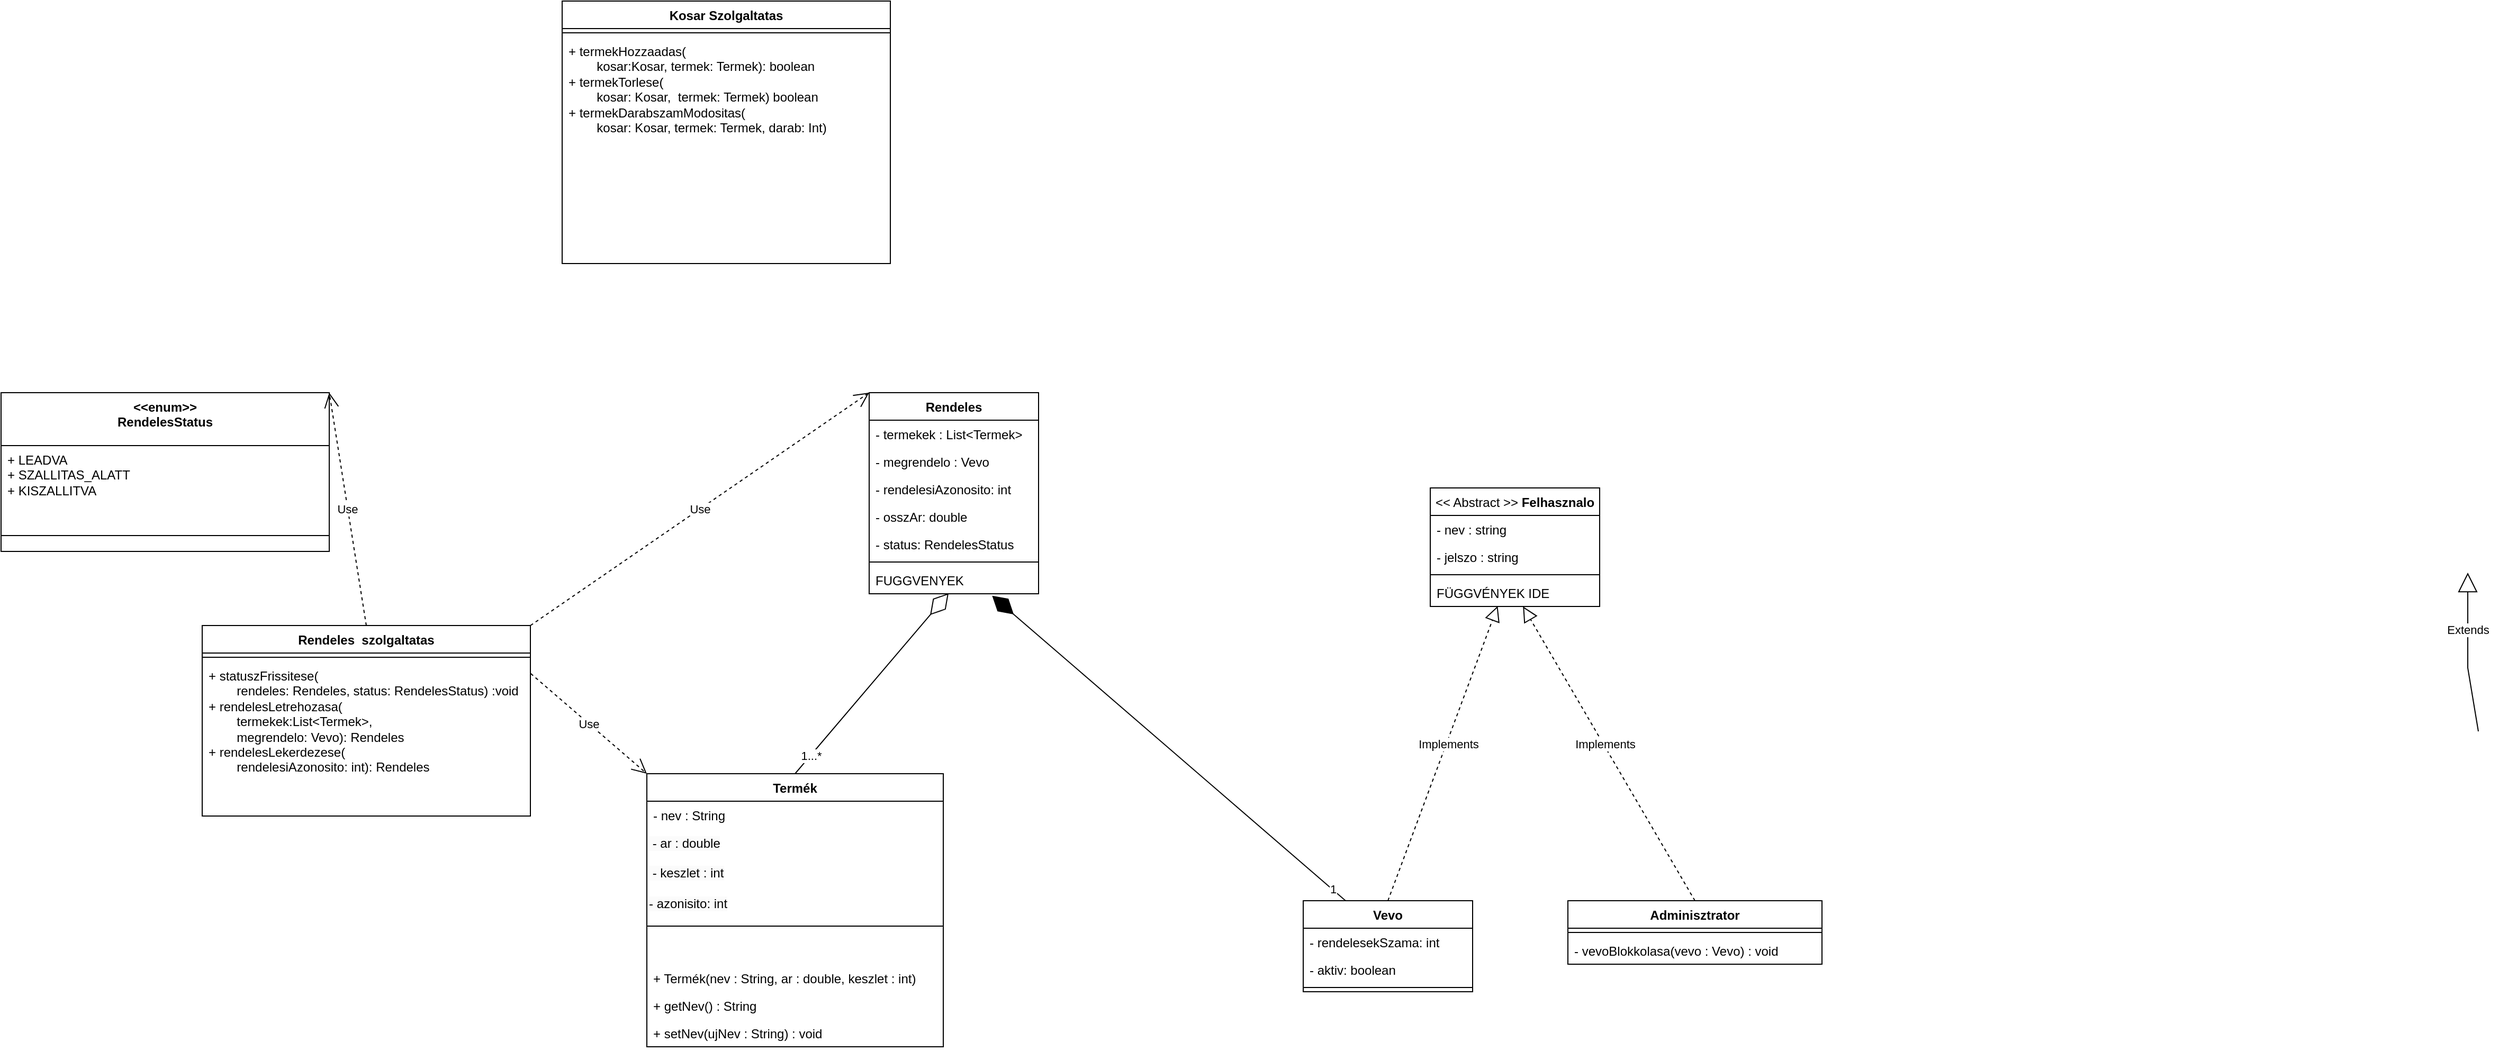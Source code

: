 <mxfile version="25.0.1">
  <diagram name="1 oldal" id="LtnjUF6RmkEGhYnRdCUy">
    <mxGraphModel dx="2219" dy="1789" grid="1" gridSize="10" guides="1" tooltips="1" connect="1" arrows="1" fold="1" page="1" pageScale="1" pageWidth="827" pageHeight="1169" math="0" shadow="0">
      <root>
        <mxCell id="0" />
        <mxCell id="1" parent="0" />
        <mxCell id="tzNxjv4LGeUjycbIhl32-1" value="Termék" style="swimlane;fontStyle=1;align=center;verticalAlign=top;childLayout=stackLayout;horizontal=1;startSize=26;horizontalStack=0;resizeParent=1;resizeParentMax=0;resizeLast=0;collapsible=1;marginBottom=0;whiteSpace=wrap;html=1;" parent="1" vertex="1">
          <mxGeometry x="-180" y="130" width="280" height="258" as="geometry" />
        </mxCell>
        <mxCell id="tzNxjv4LGeUjycbIhl32-2" value="- nev : String" style="text;strokeColor=none;fillColor=none;align=left;verticalAlign=top;spacingLeft=4;spacingRight=4;overflow=hidden;rotatable=0;points=[[0,0.5],[1,0.5]];portConstraint=eastwest;whiteSpace=wrap;html=1;" parent="tzNxjv4LGeUjycbIhl32-1" vertex="1">
          <mxGeometry y="26" width="280" height="26" as="geometry" />
        </mxCell>
        <mxCell id="tzNxjv4LGeUjycbIhl32-5" value="&lt;span style=&quot;color: rgb(0, 0, 0); font-family: Helvetica; font-size: 12px; font-style: normal; font-variant-ligatures: normal; font-variant-caps: normal; font-weight: 400; letter-spacing: normal; orphans: 2; text-align: left; text-indent: 0px; text-transform: none; widows: 2; word-spacing: 0px; -webkit-text-stroke-width: 0px; white-space: normal; background-color: rgb(251, 251, 251); text-decoration-thickness: initial; text-decoration-style: initial; text-decoration-color: initial; display: inline !important; float: none;&quot;&gt;&amp;nbsp;- ar : double&lt;/span&gt;" style="text;whiteSpace=wrap;html=1;" parent="tzNxjv4LGeUjycbIhl32-1" vertex="1">
          <mxGeometry y="52" width="280" height="28" as="geometry" />
        </mxCell>
        <mxCell id="tzNxjv4LGeUjycbIhl32-6" value="&lt;span style=&quot;color: rgb(0, 0, 0); font-family: Helvetica; font-size: 12px; font-style: normal; font-variant-ligatures: normal; font-variant-caps: normal; font-weight: 400; letter-spacing: normal; orphans: 2; text-align: left; text-indent: 0px; text-transform: none; widows: 2; word-spacing: 0px; -webkit-text-stroke-width: 0px; white-space: normal; background-color: rgb(251, 251, 251); text-decoration-thickness: initial; text-decoration-style: initial; text-decoration-color: initial; display: inline !important; float: none;&quot;&gt;&amp;nbsp;- keszlet : int&lt;/span&gt;&lt;div&gt;&lt;span style=&quot;color: rgb(0, 0, 0); font-family: Helvetica; font-size: 12px; font-style: normal; font-variant-ligatures: normal; font-variant-caps: normal; font-weight: 400; letter-spacing: normal; orphans: 2; text-align: left; text-indent: 0px; text-transform: none; widows: 2; word-spacing: 0px; -webkit-text-stroke-width: 0px; white-space: normal; background-color: rgb(251, 251, 251); text-decoration-thickness: initial; text-decoration-style: initial; text-decoration-color: initial; display: inline !important; float: none;&quot;&gt;&lt;br&gt;&lt;/span&gt;&lt;/div&gt;&lt;div&gt;&lt;span style=&quot;color: rgb(0, 0, 0); font-family: Helvetica; font-size: 12px; font-style: normal; font-variant-ligatures: normal; font-variant-caps: normal; font-weight: 400; letter-spacing: normal; orphans: 2; text-align: left; text-indent: 0px; text-transform: none; widows: 2; word-spacing: 0px; -webkit-text-stroke-width: 0px; white-space: normal; background-color: rgb(251, 251, 251); text-decoration-thickness: initial; text-decoration-style: initial; text-decoration-color: initial; display: inline !important; float: none;&quot;&gt;- azonisito: int&lt;/span&gt;&lt;/div&gt;" style="text;whiteSpace=wrap;html=1;" parent="tzNxjv4LGeUjycbIhl32-1" vertex="1">
          <mxGeometry y="80" width="280" height="28" as="geometry" />
        </mxCell>
        <mxCell id="tzNxjv4LGeUjycbIhl32-3" value="" style="line;strokeWidth=1;fillColor=none;align=left;verticalAlign=middle;spacingTop=-1;spacingLeft=3;spacingRight=3;rotatable=0;labelPosition=right;points=[];portConstraint=eastwest;strokeColor=inherit;" parent="tzNxjv4LGeUjycbIhl32-1" vertex="1">
          <mxGeometry y="108" width="280" height="72" as="geometry" />
        </mxCell>
        <mxCell id="si5BaWgAbADzPnWhqCVA-1" value="+ Termék(nev : String, ar : double, keszlet : int)" style="text;strokeColor=none;fillColor=none;align=left;verticalAlign=top;spacingLeft=4;spacingRight=4;overflow=hidden;rotatable=0;points=[[0,0.5],[1,0.5]];portConstraint=eastwest;whiteSpace=wrap;html=1;" parent="tzNxjv4LGeUjycbIhl32-1" vertex="1">
          <mxGeometry y="180" width="280" height="26" as="geometry" />
        </mxCell>
        <mxCell id="tzNxjv4LGeUjycbIhl32-4" value="+ getNev() : String" style="text;strokeColor=none;fillColor=none;align=left;verticalAlign=top;spacingLeft=4;spacingRight=4;overflow=hidden;rotatable=0;points=[[0,0.5],[1,0.5]];portConstraint=eastwest;whiteSpace=wrap;html=1;" parent="tzNxjv4LGeUjycbIhl32-1" vertex="1">
          <mxGeometry y="206" width="280" height="26" as="geometry" />
        </mxCell>
        <mxCell id="tzNxjv4LGeUjycbIhl32-7" value="+ setNev(ujNev : String) : void" style="text;strokeColor=none;fillColor=none;align=left;verticalAlign=top;spacingLeft=4;spacingRight=4;overflow=hidden;rotatable=0;points=[[0,0.5],[1,0.5]];portConstraint=eastwest;whiteSpace=wrap;html=1;" parent="tzNxjv4LGeUjycbIhl32-1" vertex="1">
          <mxGeometry y="232" width="280" height="26" as="geometry" />
        </mxCell>
        <mxCell id="tzNxjv4LGeUjycbIhl32-8" value="&lt;span style=&quot;font-weight: normal;&quot;&gt;&amp;lt;&amp;lt; Abstract &amp;gt;&amp;gt;&lt;/span&gt; Felhasznalo" style="swimlane;fontStyle=1;align=center;verticalAlign=top;childLayout=stackLayout;horizontal=1;startSize=26;horizontalStack=0;resizeParent=1;resizeParentMax=0;resizeLast=0;collapsible=1;marginBottom=0;whiteSpace=wrap;html=1;" parent="1" vertex="1">
          <mxGeometry x="560" y="-140" width="160" height="112" as="geometry" />
        </mxCell>
        <mxCell id="si5BaWgAbADzPnWhqCVA-2" value="- nev : string" style="text;strokeColor=none;fillColor=none;align=left;verticalAlign=top;spacingLeft=4;spacingRight=4;overflow=hidden;rotatable=0;points=[[0,0.5],[1,0.5]];portConstraint=eastwest;whiteSpace=wrap;html=1;" parent="tzNxjv4LGeUjycbIhl32-8" vertex="1">
          <mxGeometry y="26" width="160" height="26" as="geometry" />
        </mxCell>
        <mxCell id="si5BaWgAbADzPnWhqCVA-3" value="- jelszo : string" style="text;strokeColor=none;fillColor=none;align=left;verticalAlign=top;spacingLeft=4;spacingRight=4;overflow=hidden;rotatable=0;points=[[0,0.5],[1,0.5]];portConstraint=eastwest;whiteSpace=wrap;html=1;" parent="tzNxjv4LGeUjycbIhl32-8" vertex="1">
          <mxGeometry y="52" width="160" height="26" as="geometry" />
        </mxCell>
        <mxCell id="tzNxjv4LGeUjycbIhl32-10" value="" style="line;strokeWidth=1;fillColor=none;align=left;verticalAlign=middle;spacingTop=-1;spacingLeft=3;spacingRight=3;rotatable=0;labelPosition=right;points=[];portConstraint=eastwest;strokeColor=inherit;" parent="tzNxjv4LGeUjycbIhl32-8" vertex="1">
          <mxGeometry y="78" width="160" height="8" as="geometry" />
        </mxCell>
        <mxCell id="si5BaWgAbADzPnWhqCVA-4" value="FÜGGVÉNYEK IDE" style="text;strokeColor=none;fillColor=none;align=left;verticalAlign=top;spacingLeft=4;spacingRight=4;overflow=hidden;rotatable=0;points=[[0,0.5],[1,0.5]];portConstraint=eastwest;whiteSpace=wrap;html=1;" parent="tzNxjv4LGeUjycbIhl32-8" vertex="1">
          <mxGeometry y="86" width="160" height="26" as="geometry" />
        </mxCell>
        <mxCell id="tzNxjv4LGeUjycbIhl32-12" value="Vevo" style="swimlane;fontStyle=1;align=center;verticalAlign=top;childLayout=stackLayout;horizontal=1;startSize=26;horizontalStack=0;resizeParent=1;resizeParentMax=0;resizeLast=0;collapsible=1;marginBottom=0;whiteSpace=wrap;html=1;" parent="1" vertex="1">
          <mxGeometry x="440" y="250" width="160" height="86" as="geometry" />
        </mxCell>
        <mxCell id="si5BaWgAbADzPnWhqCVA-5" value="- rendelesekSzama: int" style="text;strokeColor=none;fillColor=none;align=left;verticalAlign=top;spacingLeft=4;spacingRight=4;overflow=hidden;rotatable=0;points=[[0,0.5],[1,0.5]];portConstraint=eastwest;whiteSpace=wrap;html=1;" parent="tzNxjv4LGeUjycbIhl32-12" vertex="1">
          <mxGeometry y="26" width="160" height="26" as="geometry" />
        </mxCell>
        <mxCell id="si5BaWgAbADzPnWhqCVA-10" value="- aktiv: boolean" style="text;strokeColor=none;fillColor=none;align=left;verticalAlign=top;spacingLeft=4;spacingRight=4;overflow=hidden;rotatable=0;points=[[0,0.5],[1,0.5]];portConstraint=eastwest;whiteSpace=wrap;html=1;" parent="tzNxjv4LGeUjycbIhl32-12" vertex="1">
          <mxGeometry y="52" width="160" height="26" as="geometry" />
        </mxCell>
        <mxCell id="tzNxjv4LGeUjycbIhl32-14" value="" style="line;strokeWidth=1;fillColor=none;align=left;verticalAlign=middle;spacingTop=-1;spacingLeft=3;spacingRight=3;rotatable=0;labelPosition=right;points=[];portConstraint=eastwest;strokeColor=inherit;" parent="tzNxjv4LGeUjycbIhl32-12" vertex="1">
          <mxGeometry y="78" width="160" height="8" as="geometry" />
        </mxCell>
        <mxCell id="si5BaWgAbADzPnWhqCVA-7" value="Adminisztrator" style="swimlane;fontStyle=1;align=center;verticalAlign=top;childLayout=stackLayout;horizontal=1;startSize=26;horizontalStack=0;resizeParent=1;resizeParentMax=0;resizeLast=0;collapsible=1;marginBottom=0;whiteSpace=wrap;html=1;" parent="1" vertex="1">
          <mxGeometry x="690" y="250" width="240" height="60" as="geometry" />
        </mxCell>
        <mxCell id="si5BaWgAbADzPnWhqCVA-9" value="" style="line;strokeWidth=1;fillColor=none;align=left;verticalAlign=middle;spacingTop=-1;spacingLeft=3;spacingRight=3;rotatable=0;labelPosition=right;points=[];portConstraint=eastwest;strokeColor=inherit;" parent="si5BaWgAbADzPnWhqCVA-7" vertex="1">
          <mxGeometry y="26" width="240" height="8" as="geometry" />
        </mxCell>
        <mxCell id="si5BaWgAbADzPnWhqCVA-8" value="- vevoBlokkolasa(vevo : Vevo) : void" style="text;strokeColor=none;fillColor=none;align=left;verticalAlign=top;spacingLeft=4;spacingRight=4;overflow=hidden;rotatable=0;points=[[0,0.5],[1,0.5]];portConstraint=eastwest;whiteSpace=wrap;html=1;" parent="si5BaWgAbADzPnWhqCVA-7" vertex="1">
          <mxGeometry y="34" width="240" height="26" as="geometry" />
        </mxCell>
        <mxCell id="si5BaWgAbADzPnWhqCVA-11" value="Extends" style="endArrow=block;endSize=16;endFill=0;html=1;rounded=0;" parent="1" edge="1">
          <mxGeometry x="0.286" width="160" relative="1" as="geometry">
            <mxPoint x="1550" y="90" as="sourcePoint" />
            <mxPoint x="1540" y="-60" as="targetPoint" />
            <Array as="points">
              <mxPoint x="1540" y="30" />
            </Array>
            <mxPoint as="offset" />
          </mxGeometry>
        </mxCell>
        <mxCell id="si5BaWgAbADzPnWhqCVA-14" value="Rendeles" style="swimlane;fontStyle=1;align=center;verticalAlign=top;childLayout=stackLayout;horizontal=1;startSize=26;horizontalStack=0;resizeParent=1;resizeParentMax=0;resizeLast=0;collapsible=1;marginBottom=0;whiteSpace=wrap;html=1;" parent="1" vertex="1">
          <mxGeometry x="30" y="-230" width="160" height="190" as="geometry" />
        </mxCell>
        <mxCell id="si5BaWgAbADzPnWhqCVA-15" value="- termekek : List&amp;lt;Termek&amp;gt;" style="text;strokeColor=none;fillColor=none;align=left;verticalAlign=top;spacingLeft=4;spacingRight=4;overflow=hidden;rotatable=0;points=[[0,0.5],[1,0.5]];portConstraint=eastwest;whiteSpace=wrap;html=1;" parent="si5BaWgAbADzPnWhqCVA-14" vertex="1">
          <mxGeometry y="26" width="160" height="26" as="geometry" />
        </mxCell>
        <mxCell id="si5BaWgAbADzPnWhqCVA-18" value="- megrendelo : Vevo" style="text;strokeColor=none;fillColor=none;align=left;verticalAlign=top;spacingLeft=4;spacingRight=4;overflow=hidden;rotatable=0;points=[[0,0.5],[1,0.5]];portConstraint=eastwest;whiteSpace=wrap;html=1;" parent="si5BaWgAbADzPnWhqCVA-14" vertex="1">
          <mxGeometry y="52" width="160" height="26" as="geometry" />
        </mxCell>
        <mxCell id="YJXC1KQhBpXu_nf0XFQZ-3" value="- rendelesiAzonosito: int" style="text;strokeColor=none;fillColor=none;align=left;verticalAlign=top;spacingLeft=4;spacingRight=4;overflow=hidden;rotatable=0;points=[[0,0.5],[1,0.5]];portConstraint=eastwest;whiteSpace=wrap;html=1;" parent="si5BaWgAbADzPnWhqCVA-14" vertex="1">
          <mxGeometry y="78" width="160" height="26" as="geometry" />
        </mxCell>
        <mxCell id="YJXC1KQhBpXu_nf0XFQZ-2" value="- osszAr: double" style="text;strokeColor=none;fillColor=none;align=left;verticalAlign=top;spacingLeft=4;spacingRight=4;overflow=hidden;rotatable=0;points=[[0,0.5],[1,0.5]];portConstraint=eastwest;whiteSpace=wrap;html=1;" parent="si5BaWgAbADzPnWhqCVA-14" vertex="1">
          <mxGeometry y="104" width="160" height="26" as="geometry" />
        </mxCell>
        <mxCell id="YJXC1KQhBpXu_nf0XFQZ-1" value="- status: RendelesStatus" style="text;strokeColor=none;fillColor=none;align=left;verticalAlign=top;spacingLeft=4;spacingRight=4;overflow=hidden;rotatable=0;points=[[0,0.5],[1,0.5]];portConstraint=eastwest;whiteSpace=wrap;html=1;" parent="si5BaWgAbADzPnWhqCVA-14" vertex="1">
          <mxGeometry y="130" width="160" height="26" as="geometry" />
        </mxCell>
        <mxCell id="si5BaWgAbADzPnWhqCVA-16" value="" style="line;strokeWidth=1;fillColor=none;align=left;verticalAlign=middle;spacingTop=-1;spacingLeft=3;spacingRight=3;rotatable=0;labelPosition=right;points=[];portConstraint=eastwest;strokeColor=inherit;" parent="si5BaWgAbADzPnWhqCVA-14" vertex="1">
          <mxGeometry y="156" width="160" height="8" as="geometry" />
        </mxCell>
        <mxCell id="si5BaWgAbADzPnWhqCVA-17" value="FUGGVENYEK" style="text;strokeColor=none;fillColor=none;align=left;verticalAlign=top;spacingLeft=4;spacingRight=4;overflow=hidden;rotatable=0;points=[[0,0.5],[1,0.5]];portConstraint=eastwest;whiteSpace=wrap;html=1;" parent="si5BaWgAbADzPnWhqCVA-14" vertex="1">
          <mxGeometry y="164" width="160" height="26" as="geometry" />
        </mxCell>
        <mxCell id="si5BaWgAbADzPnWhqCVA-19" value="" style="endArrow=block;dashed=1;endFill=0;endSize=12;html=1;rounded=0;exitX=0.5;exitY=0;exitDx=0;exitDy=0;" parent="1" source="si5BaWgAbADzPnWhqCVA-7" target="si5BaWgAbADzPnWhqCVA-4" edge="1">
          <mxGeometry width="160" relative="1" as="geometry">
            <mxPoint x="610" y="190" as="sourcePoint" />
            <mxPoint x="770" y="190" as="targetPoint" />
          </mxGeometry>
        </mxCell>
        <mxCell id="si5BaWgAbADzPnWhqCVA-20" value="Implements" style="edgeLabel;html=1;align=center;verticalAlign=middle;resizable=0;points=[];" parent="si5BaWgAbADzPnWhqCVA-19" vertex="1" connectable="0">
          <mxGeometry x="0.066" y="-1" relative="1" as="geometry">
            <mxPoint as="offset" />
          </mxGeometry>
        </mxCell>
        <mxCell id="si5BaWgAbADzPnWhqCVA-21" value="" style="endArrow=block;dashed=1;endFill=0;endSize=12;html=1;rounded=0;exitX=0.5;exitY=0;exitDx=0;exitDy=0;entryX=0.398;entryY=0.984;entryDx=0;entryDy=0;entryPerimeter=0;" parent="1" source="tzNxjv4LGeUjycbIhl32-12" target="si5BaWgAbADzPnWhqCVA-4" edge="1">
          <mxGeometry width="160" relative="1" as="geometry">
            <mxPoint x="770" y="250" as="sourcePoint" />
            <mxPoint x="624" y="172" as="targetPoint" />
          </mxGeometry>
        </mxCell>
        <mxCell id="si5BaWgAbADzPnWhqCVA-22" value="Implements" style="edgeLabel;html=1;align=center;verticalAlign=middle;resizable=0;points=[];" parent="si5BaWgAbADzPnWhqCVA-21" vertex="1" connectable="0">
          <mxGeometry x="0.066" y="-1" relative="1" as="geometry">
            <mxPoint as="offset" />
          </mxGeometry>
        </mxCell>
        <mxCell id="si5BaWgAbADzPnWhqCVA-23" value="" style="endArrow=diamondThin;endFill=0;endSize=24;html=1;rounded=0;entryX=0.469;entryY=0.981;entryDx=0;entryDy=0;entryPerimeter=0;exitX=0.5;exitY=0;exitDx=0;exitDy=0;" parent="1" source="tzNxjv4LGeUjycbIhl32-1" target="si5BaWgAbADzPnWhqCVA-17" edge="1">
          <mxGeometry width="160" relative="1" as="geometry">
            <mxPoint x="230" y="-20" as="sourcePoint" />
            <mxPoint x="390" y="-20" as="targetPoint" />
          </mxGeometry>
        </mxCell>
        <mxCell id="si5BaWgAbADzPnWhqCVA-24" value="1...*" style="edgeLabel;html=1;align=center;verticalAlign=middle;resizable=0;points=[];" parent="si5BaWgAbADzPnWhqCVA-23" vertex="1" connectable="0">
          <mxGeometry x="-0.799" relative="1" as="geometry">
            <mxPoint as="offset" />
          </mxGeometry>
        </mxCell>
        <mxCell id="si5BaWgAbADzPnWhqCVA-25" value="" style="endArrow=diamondThin;endFill=1;endSize=24;html=1;rounded=0;entryX=0.726;entryY=1.071;entryDx=0;entryDy=0;entryPerimeter=0;exitX=0.25;exitY=0;exitDx=0;exitDy=0;" parent="1" source="tzNxjv4LGeUjycbIhl32-12" target="si5BaWgAbADzPnWhqCVA-17" edge="1">
          <mxGeometry width="160" relative="1" as="geometry">
            <mxPoint x="230" as="sourcePoint" />
            <mxPoint x="390" as="targetPoint" />
          </mxGeometry>
        </mxCell>
        <mxCell id="si5BaWgAbADzPnWhqCVA-26" value="1" style="edgeLabel;html=1;align=center;verticalAlign=middle;resizable=0;points=[];" parent="si5BaWgAbADzPnWhqCVA-25" vertex="1" connectable="0">
          <mxGeometry x="-0.925" y="-1" relative="1" as="geometry">
            <mxPoint as="offset" />
          </mxGeometry>
        </mxCell>
        <mxCell id="YJXC1KQhBpXu_nf0XFQZ-4" value="Rendeles&amp;nbsp; szolgaltatas" style="swimlane;fontStyle=1;align=center;verticalAlign=top;childLayout=stackLayout;horizontal=1;startSize=26;horizontalStack=0;resizeParent=1;resizeParentMax=0;resizeLast=0;collapsible=1;marginBottom=0;whiteSpace=wrap;html=1;" parent="1" vertex="1">
          <mxGeometry x="-600" y="-10" width="310" height="180" as="geometry" />
        </mxCell>
        <mxCell id="YJXC1KQhBpXu_nf0XFQZ-10" value="" style="line;strokeWidth=1;fillColor=none;align=left;verticalAlign=middle;spacingTop=-1;spacingLeft=3;spacingRight=3;rotatable=0;labelPosition=right;points=[];portConstraint=eastwest;strokeColor=inherit;" parent="YJXC1KQhBpXu_nf0XFQZ-4" vertex="1">
          <mxGeometry y="26" width="310" height="8" as="geometry" />
        </mxCell>
        <mxCell id="YJXC1KQhBpXu_nf0XFQZ-11" value="+ statuszFrissitese(&lt;div&gt;&lt;span style=&quot;white-space: pre;&quot;&gt;&#x9;&lt;/span&gt;rendeles: Rendeles, status: RendelesStatus&lt;span style=&quot;background-color: initial;&quot;&gt;) :void&lt;/span&gt;&lt;div&gt;&lt;span style=&quot;background-color: initial;&quot;&gt;+ rendelesLetrehozasa(&lt;/span&gt;&lt;/div&gt;&lt;div&gt;&lt;span style=&quot;background-color: initial;&quot;&gt;&lt;span style=&quot;white-space: pre;&quot;&gt;&#x9;&lt;/span&gt;termekek:List&amp;lt;Termek&amp;gt;,&lt;/span&gt;&lt;/div&gt;&lt;div&gt;&lt;span style=&quot;background-color: initial;&quot;&gt;&lt;span style=&quot;white-space: pre;&quot;&gt;&#x9;&lt;/span&gt;megrendelo: Vevo): Rendeles&lt;/span&gt;&lt;/div&gt;&lt;div&gt;&lt;span style=&quot;background-color: initial;&quot;&gt;+ rendelesLekerdezese(&lt;/span&gt;&lt;/div&gt;&lt;div&gt;&lt;span style=&quot;background-color: initial;&quot;&gt;&lt;span style=&quot;white-space: pre;&quot;&gt;&#x9;&lt;/span&gt;rendelesiAzonosito: int): Rendeles&lt;/span&gt;&lt;/div&gt;&lt;/div&gt;" style="text;strokeColor=none;fillColor=none;align=left;verticalAlign=top;spacingLeft=4;spacingRight=4;overflow=hidden;rotatable=0;points=[[0,0.5],[1,0.5]];portConstraint=eastwest;whiteSpace=wrap;html=1;" parent="YJXC1KQhBpXu_nf0XFQZ-4" vertex="1">
          <mxGeometry y="34" width="310" height="146" as="geometry" />
        </mxCell>
        <mxCell id="uAikj_DkbJuzrvqBxRlk-3" value="Kosar Szolgaltatas" style="swimlane;fontStyle=1;align=center;verticalAlign=top;childLayout=stackLayout;horizontal=1;startSize=26;horizontalStack=0;resizeParent=1;resizeParentMax=0;resizeLast=0;collapsible=1;marginBottom=0;whiteSpace=wrap;html=1;" parent="1" vertex="1">
          <mxGeometry x="-260" y="-600" width="310" height="248" as="geometry" />
        </mxCell>
        <mxCell id="uAikj_DkbJuzrvqBxRlk-6" value="" style="line;strokeWidth=1;fillColor=none;align=left;verticalAlign=middle;spacingTop=-1;spacingLeft=3;spacingRight=3;rotatable=0;labelPosition=right;points=[];portConstraint=eastwest;strokeColor=inherit;" parent="uAikj_DkbJuzrvqBxRlk-3" vertex="1">
          <mxGeometry y="26" width="310" height="8" as="geometry" />
        </mxCell>
        <mxCell id="uAikj_DkbJuzrvqBxRlk-7" value="+ termekHozzaadas(&lt;div&gt;&lt;span style=&quot;white-space: pre;&quot;&gt;&#x9;&lt;/span&gt;kosar:Kosar, termek: Termek): boolean&lt;div&gt;+ termekTorlese(&lt;/div&gt;&lt;div&gt;&lt;span style=&quot;white-space: pre;&quot;&gt;&#x9;&lt;/span&gt;kosar: Kosar,&amp;nbsp; termek: Termek) boolean&lt;/div&gt;&lt;div&gt;+ termekDarabszamModositas(&lt;/div&gt;&lt;div&gt;&lt;span style=&quot;white-space: pre;&quot;&gt;&#x9;&lt;/span&gt;kosar: Kosar, termek: Termek, darab: Int)&lt;/div&gt;&lt;/div&gt;" style="text;strokeColor=none;fillColor=none;align=left;verticalAlign=top;spacingLeft=4;spacingRight=4;overflow=hidden;rotatable=0;points=[[0,0.5],[1,0.5]];portConstraint=eastwest;whiteSpace=wrap;html=1;" parent="uAikj_DkbJuzrvqBxRlk-3" vertex="1">
          <mxGeometry y="34" width="310" height="214" as="geometry" />
        </mxCell>
        <mxCell id="uAikj_DkbJuzrvqBxRlk-8" value="&amp;lt;&amp;lt;enum&amp;gt;&amp;gt;&lt;div&gt;RendelesStatus&lt;/div&gt;&lt;div&gt;&lt;br&gt;&lt;/div&gt;" style="swimlane;fontStyle=1;align=center;verticalAlign=top;childLayout=stackLayout;horizontal=1;startSize=50;horizontalStack=0;resizeParent=1;resizeParentMax=0;resizeLast=0;collapsible=1;marginBottom=0;whiteSpace=wrap;html=1;" parent="1" vertex="1">
          <mxGeometry x="-790" y="-230" width="310" height="150" as="geometry" />
        </mxCell>
        <mxCell id="uAikj_DkbJuzrvqBxRlk-12" value="+ LEADVA&lt;div&gt;+ SZALLITAS_ALATT&lt;/div&gt;&lt;div&gt;+ KISZALLITVA&lt;/div&gt;" style="text;strokeColor=none;fillColor=none;align=left;verticalAlign=top;spacingLeft=4;spacingRight=4;overflow=hidden;rotatable=0;points=[[0,0.5],[1,0.5]];portConstraint=eastwest;whiteSpace=wrap;html=1;" parent="uAikj_DkbJuzrvqBxRlk-8" vertex="1">
          <mxGeometry y="50" width="310" height="70" as="geometry" />
        </mxCell>
        <mxCell id="uAikj_DkbJuzrvqBxRlk-11" value="" style="line;strokeWidth=1;fillColor=none;align=left;verticalAlign=middle;spacingTop=-1;spacingLeft=3;spacingRight=3;rotatable=0;labelPosition=right;points=[];portConstraint=eastwest;strokeColor=inherit;" parent="uAikj_DkbJuzrvqBxRlk-8" vertex="1">
          <mxGeometry y="120" width="310" height="30" as="geometry" />
        </mxCell>
        <mxCell id="uAikj_DkbJuzrvqBxRlk-13" value="Use" style="endArrow=open;endSize=12;dashed=1;html=1;rounded=0;exitX=1;exitY=0;exitDx=0;exitDy=0;entryX=0;entryY=0;entryDx=0;entryDy=0;" parent="1" source="YJXC1KQhBpXu_nf0XFQZ-4" target="si5BaWgAbADzPnWhqCVA-14" edge="1">
          <mxGeometry width="160" relative="1" as="geometry">
            <mxPoint x="-190" y="-220" as="sourcePoint" />
            <mxPoint x="30" y="-220" as="targetPoint" />
          </mxGeometry>
        </mxCell>
        <mxCell id="uAikj_DkbJuzrvqBxRlk-14" value="Use" style="endArrow=open;endSize=12;dashed=1;html=1;rounded=0;exitX=1.001;exitY=0.078;exitDx=0;exitDy=0;entryX=0;entryY=0;entryDx=0;entryDy=0;exitPerimeter=0;" parent="1" source="YJXC1KQhBpXu_nf0XFQZ-11" target="tzNxjv4LGeUjycbIhl32-1" edge="1">
          <mxGeometry width="160" relative="1" as="geometry">
            <mxPoint x="-440" y="-270" as="sourcePoint" />
            <mxPoint x="-160" y="-460" as="targetPoint" />
          </mxGeometry>
        </mxCell>
        <mxCell id="uAikj_DkbJuzrvqBxRlk-15" value="Use" style="endArrow=open;endSize=12;dashed=1;html=1;rounded=0;exitX=0.5;exitY=0;exitDx=0;exitDy=0;entryX=1;entryY=0;entryDx=0;entryDy=0;" parent="1" source="YJXC1KQhBpXu_nf0XFQZ-4" target="uAikj_DkbJuzrvqBxRlk-8" edge="1">
          <mxGeometry width="160" relative="1" as="geometry">
            <mxPoint x="-370" y="-90" as="sourcePoint" />
            <mxPoint x="-90" y="-280" as="targetPoint" />
          </mxGeometry>
        </mxCell>
      </root>
    </mxGraphModel>
  </diagram>
</mxfile>
